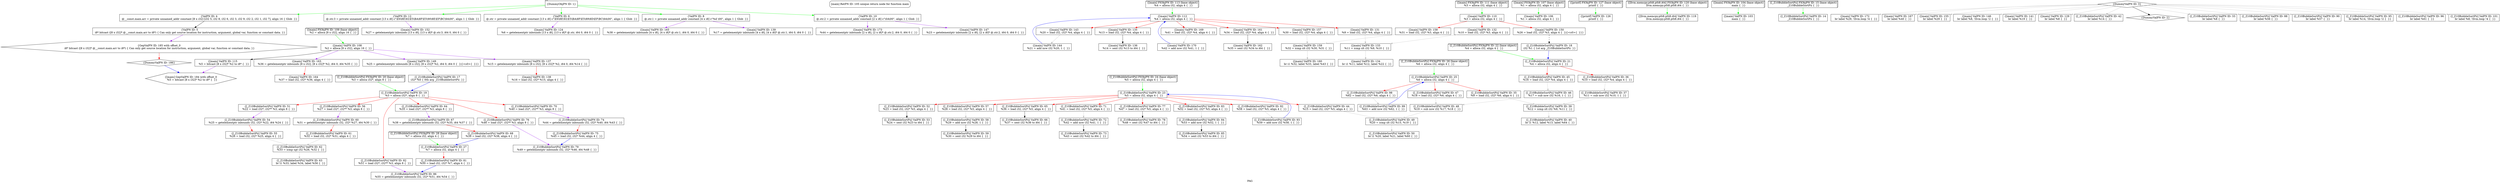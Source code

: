 digraph "PAG" {
	label="PAG";

	Node0x559198a875f0 [shape=record,shape=diamond,label="{DummyValPN ID: 186}"];
	Node0x559198a875f0 -> Node0x559198a86980[color=blue];
	Node0x559198a87110 [shape=record,shape=hexagon,label="{GepValPN ID: 185 with offset_0\n i8* bitcast ([8 x i32]* @__const.main.arr to i8*) \{ Can only get source location for instruction, argument, global var, function or constant data. \}}"];
	Node0x559198a87110 -> Node0x559198a875f0[color=red];
	Node0x559198a86980 [shape=record,shape=hexagon,label="{[main] GepValPN ID: 184 with offset_0\n   %5 = bitcast [8 x i32]* %2 to i8* \{  \}}"];
	Node0x559198a6f430 [shape=record,shape=Mrecord,label="{[main] RetPN ID: 105 unique return node for function main}"];
	Node0x559198a6f1d0 [shape=record,shape=box3d,label="{[main] FIObjPN ID: 113 (base object)\n   %4 = alloca i32, align 4 \{  \}}"];
	Node0x559198a6f1d0 -> Node0x559198a69f30[color=green];
	Node0x559198a6f030 [shape=record,shape=box3d,label="{[main] FIObjPN ID: 111 (base object)\n   %3 = alloca i32, align 4 \{  \}}"];
	Node0x559198a6f030 -> Node0x559198a69e00[color=green];
	Node0x559198a6ee90 [shape=record,shape=box3d,label="{[main] FIObjPN ID: 109 (base object)\n   %2 = alloca [8 x i32], align 16 \{  \}}"];
	Node0x559198a6ee90 -> Node0x559198a69cd0[color=green];
	Node0x559198a6ecf0 [shape=record,shape=box3d,label="{[main] FIObjPN ID: 107 (base object)\n   %1 = alloca i32, align 4 \{  \}}"];
	Node0x559198a6ecf0 -> Node0x559198a69ba0[color=green];
	Node0x559198a6eb50 [shape=record,shape=box3d,label="{[printf] FIObjPN ID: 127 (base object)\n printf \{  \}}"];
	Node0x559198a6eb50 -> Node0x559198a63120[color=green];
	Node0x559198a6e9b0 [shape=record,shape=box3d,label="{[llvm.memcpy.p0i8.p0i8.i64] FIObjPN ID: 120 (base object)\n llvm.memcpy.p0i8.p0i8.i64 \{  \}}"];
	Node0x559198a6e9b0 -> Node0x559198a62ff0[color=green];
	Node0x559198a6e810 [shape=record,shape=box3d,label="{[main] FIObjPN ID: 104 (base object)\n main \{  \}}"];
	Node0x559198a6e810 -> Node0x559198a62ec0[color=green];
	Node0x559198a6e670 [shape=record,shape=box3d,label="{[_Z10BubbleSortPii] FIObjPN ID: 22 (base object)\n   %4 = alloca i32, align 4 \{  \}}"];
	Node0x559198a6e670 -> Node0x559198a62d90[color=green];
	Node0x559198a6e4d0 [shape=record,shape=box3d,label="{[_Z10BubbleSortPii] FIObjPN ID: 24 (base object)\n   %5 = alloca i32, align 4 \{  \}}"];
	Node0x559198a6e4d0 -> Node0x559198a62c60[color=green];
	Node0x559198a6e330 [shape=record,shape=box3d,label="{[_Z10BubbleSortPii] FIObjPN ID: 26 (base object)\n   %6 = alloca i32, align 4 \{  \}}"];
	Node0x559198a6e330 -> Node0x559198a62b30[color=green];
	Node0x559198a6e190 [shape=record,shape=box3d,label="{[_Z10BubbleSortPii] FIObjPN ID: 28 (base object)\n   %7 = alloca i32, align 4 \{  \}}"];
	Node0x559198a6e190 -> Node0x559198a62a00[color=green];
	Node0x559198a6dff0 [shape=record,shape=box3d,label="{[_Z10BubbleSortPii] FIObjPN ID: 20 (base object)\n   %3 = alloca i32*, align 8 \{  \}}"];
	Node0x559198a6dff0 -> Node0x559198a62410[color=green];
	Node0x559198a6de50 [shape=record,shape=box3d,label="{[_Z10BubbleSortPii] FIObjPN ID: 15 (base object)\n _Z10BubbleSortPii \{  \}}"];
	Node0x559198a6de50 -> Node0x559198a622e0[color=green];
	Node0x559198a6d920 [shape=record,shape=box,label="{[main] ValPN ID: 172\n   br label %29, !llvm.loop !4 \{  \}}"];
	Node0x559198a6d6c0 [shape=record,shape=box,label="{[main] ValPN ID: 170\n   %42 = add nsw i32 %41, 1 \{  \}}"];
	Node0x559198a6d6c0 -> Node0x559198a69f30[color=blue];
	Node0x559198a6d590 [shape=record,shape=box,label="{[main] ValPN ID: 169\n   %41 = load i32, i32* %4, align 4 \{  \}}"];
	Node0x559198a6d590 -> Node0x559198a6d6c0[color=grey];
	Node0x559198a6d460 [shape=record,shape=box,label="{[main] ValPN ID: 167\n   br label %40 \{  \}}"];
	Node0x559198a6d200 [shape=record,shape=box,label="{[main] ValPN ID: 164\n   %37 = load i32, i32* %36, align 4 \{  \}}"];
	Node0x559198a6d0d0 [shape=record,shape=box,label="{[main] ValPN ID: 163\n   %36 = getelementptr inbounds [8 x i32], [8 x i32]* %2, i64 0, i64 %35 \{  \}}"];
	Node0x559198a6d0d0 -> Node0x559198a6d200[color=red];
	Node0x559198a6cfa0 [shape=record,shape=box,label="{[main] ValPN ID: 162\n   %35 = sext i32 %34 to i64 \{  \}}"];
	Node0x559198a6ce70 [shape=record,shape=box,label="{[main] ValPN ID: 161\n   %34 = load i32, i32* %4, align 4 \{  \}}"];
	Node0x559198a6ce70 -> Node0x559198a6cfa0[color=black];
	Node0x559198a6cd40 [shape=record,shape=box,label="{[main] ValPN ID: 160\n   br i1 %32, label %33, label %43 \{  \}}"];
	Node0x559198a6cc10 [shape=record,shape=box,label="{[main] ValPN ID: 159\n   %32 = icmp slt i32 %30, %31 \{  \}}"];
	Node0x559198a6cc10 -> Node0x559198a6cd40[color=grey];
	Node0x559198a6cae0 [shape=record,shape=box,label="{[main] ValPN ID: 158\n   %31 = load i32, i32* %3, align 4 \{  \}}"];
	Node0x559198a6cae0 -> Node0x559198a6cc10[color=grey];
	Node0x559198a6c9b0 [shape=record,shape=box,label="{[main] ValPN ID: 157\n   %30 = load i32, i32* %4, align 4 \{  \}}"];
	Node0x559198a6c9b0 -> Node0x559198a6cc10[color=grey];
	Node0x559198a6c880 [shape=record,shape=box,label="{[main] ValPN ID: 155\n   br label %29 \{  \}}"];
	Node0x559198a6c3c0 [shape=record,shape=box,label="{[main] ValPN ID: 150\n   %26 = load i32, i32* %3, align 4 \{  \}|{<s0>\{  \}}}"];
	Node0x559198a6c3c0:s0 -> Node0x559198a63bd0[color=black,style=dashed];
	Node0x559198a6c290 [shape=record,shape=box,label="{[main] ValPN ID: 149\n   %25 = getelementptr inbounds [8 x i32], [8 x i32]* %2, i64 0, i64 0 \{  \}|{<s0>\{  \}}}"];
	Node0x559198a6c290:s0 -> Node0x559198a63aa0[color=black,style=dashed];
	Node0x559198a6c030 [shape=record,shape=box,label="{[main] ValPN ID: 146\n   br label %8, !llvm.loop !2 \{  \}}"];
	Node0x559198a6bdd0 [shape=record,shape=box,label="{[main] ValPN ID: 144\n   %21 = add nsw i32 %20, 1 \{  \}}"];
	Node0x559198a6bdd0 -> Node0x559198a69f30[color=blue];
	Node0x559198a6bca0 [shape=record,shape=box,label="{[main] ValPN ID: 143\n   %20 = load i32, i32* %4, align 4 \{  \}}"];
	Node0x559198a6bca0 -> Node0x559198a6bdd0[color=grey];
	Node0x559198a6bb70 [shape=record,shape=box,label="{[main] ValPN ID: 141\n   br label %19 \{  \}}"];
	Node0x559198a6b910 [shape=record,shape=box,label="{[main] ValPN ID: 138\n   %16 = load i32, i32* %15, align 4 \{  \}}"];
	Node0x559198a6b7e0 [shape=record,shape=box,label="{[main] ValPN ID: 136\n   %14 = sext i32 %13 to i64 \{  \}}"];
	Node0x559198a6b6b0 [shape=record,shape=box,label="{[main] ValPN ID: 135\n   %13 = load i32, i32* %4, align 4 \{  \}}"];
	Node0x559198a6b6b0 -> Node0x559198a6b7e0[color=black];
	Node0x559198a6b580 [shape=record,shape=box,label="{[main] ValPN ID: 134\n   br i1 %11, label %12, label %22 \{  \}}"];
	Node0x559198a6b450 [shape=record,shape=box,label="{[main] ValPN ID: 133\n   %11 = icmp slt i32 %9, %10 \{  \}}"];
	Node0x559198a6b450 -> Node0x559198a6b580[color=grey];
	Node0x559198a6b320 [shape=record,shape=box,label="{[main] ValPN ID: 132\n   %10 = load i32, i32* %3, align 4 \{  \}}"];
	Node0x559198a6b320 -> Node0x559198a6b450[color=grey];
	Node0x559198a6b1f0 [shape=record,shape=box,label="{[main] ValPN ID: 131\n   %9 = load i32, i32* %4, align 4 \{  \}}"];
	Node0x559198a6b1f0 -> Node0x559198a6b450[color=grey];
	Node0x559198a6b0c0 [shape=record,shape=box,label="{[main] ValPN ID: 129\n   br label %8 \{  \}}"];
	Node0x559198a65260 [shape=record,shape=box,label="{[_Z10BubbleSortPii] ValPN ID: 85\n   %54 = sext i32 %53 to i64 \{  \}}"];
	Node0x559198a65130 [shape=record,shape=box,label="{[_Z10BubbleSortPii] ValPN ID: 48\n   %19 = sub nsw i32 %17, %18 \{  \}}"];
	Node0x559198a65130 -> Node0x559198a660a0[color=grey];
	Node0x559198a64ed0 [shape=record,shape=box,label="{[_Z10BubbleSortPii] ValPN ID: 46\n   %17 = sub nsw i32 %16, 1 \{  \}}"];
	Node0x559198a64ed0 -> Node0x559198a65130[color=grey];
	Node0x559198a615d0 [shape=record,shape=box,label="{[main] ValPN ID: 173\n   %44 = getelementptr inbounds [2 x i8], [2 x i8]* @.str.2, i64 0, i64 0 \{  \}}"];
	Node0x559198a64da0 [shape=record,shape=box,label="{[_Z10BubbleSortPii] ValPN ID: 45\n   %16 = load i32, i32* %4, align 4 \{  \}}"];
	Node0x559198a64da0 -> Node0x559198a64ed0[color=grey];
	Node0x559198a64b40 [shape=record,shape=box,label="{[_Z10BubbleSortPii] ValPN ID: 42\n   br label %14 \{  \}}"];
	Node0x559198a648e0 [shape=record,shape=box,label="{[_Z10BubbleSortPii] ValPN ID: 40\n   br i1 %12, label %13, label %64 \{  \}}"];
	Node0x559198a647b0 [shape=record,shape=box,label="{[_Z10BubbleSortPii] ValPN ID: 39\n   %12 = icmp slt i32 %9, %11 \{  \}}"];
	Node0x559198a647b0 -> Node0x559198a648e0[color=grey];
	Node0x559198a64680 [shape=record,shape=box,label="{[_Z10BubbleSortPii] ValPN ID: 37\n   %11 = sub nsw i32 %10, 1 \{  \}}"];
	Node0x559198a64680 -> Node0x559198a647b0[color=grey];
	Node0x559198a64550 [shape=record,shape=box,label="{[_Z10BubbleSortPii] ValPN ID: 36\n   %10 = load i32, i32* %4, align 4 \{  \}}"];
	Node0x559198a64550 -> Node0x559198a64680[color=grey];
	Node0x559198a63bd0 [shape=record,shape=box,label="{[_Z10BubbleSortPii] ValPN ID: 18\n i32 %1 \{ 1st arg _Z10BubbleSortPii  \}}"];
	Node0x559198a63bd0 -> Node0x559198a62d90[color=blue];
	Node0x559198a63aa0 [shape=record,shape=box,label="{[_Z10BubbleSortPii] ValPN ID: 17\n i32* %0 \{ 0th arg _Z10BubbleSortPii  \}}"];
	Node0x559198a63aa0 -> Node0x559198a62410[color=blue];
	Node0x559198a61700 [shape=record,shape=box,label="{[main] ValPN ID: 165\n   %38 = getelementptr inbounds [4 x i8], [4 x i8]* @.str.1, i64 0, i64 0 \{  \}}"];
	Node0x559198a62d90 [shape=record,shape=box,label="{[_Z10BubbleSortPii] ValPN ID: 21\n   %4 = alloca i32, align 4 \{  \}}"];
	Node0x559198a62d90 -> Node0x559198a64550[color=red];
	Node0x559198a62d90 -> Node0x559198a64da0[color=red];
	Node0x559198a61cf0 [shape=record,shape=box,label="{[main] ValPN ID: 139\n   %17 = getelementptr inbounds [4 x i8], [4 x i8]* @.str.1, i64 0, i64 0 \{  \}}"];
	Node0x559198a621b0 [shape=record,shape=box,label="{ValPN ID: 12\n @.str.3 = private unnamed_addr constant [13 x i8] c\"\\E6\\8E\\92\\E5\\BA\\8F\\E5\\90\\8E\\EF\\BC\\9A\\00\", align 1 \{ Glob  \}}"];
	Node0x559198a621b0 -> Node0x559198a61830[color=purple];
	Node0x559198a62c60 [shape=record,shape=box,label="{[_Z10BubbleSortPii] ValPN ID: 23\n   %5 = alloca i32, align 4 \{  \}}"];
	Node0x559198a62c60 -> Node0x559198a64c70[color=red];
	Node0x559198a62c60 -> Node0x559198a66430[color=red];
	Node0x559198a62c60 -> Node0x559198a66a20[color=red];
	Node0x559198a62c60 -> Node0x559198a67340[color=red];
	Node0x559198a62c60 -> Node0x559198a67a60[color=red];
	Node0x559198a62c60 -> Node0x559198a68180[color=red];
	Node0x559198a62c60 -> Node0x559198a688a0[color=red];
	Node0x559198a62c60 -> Node0x559198a65850[color=red];
	Node0x559198a61830 [shape=record,shape=box,label="{[main] ValPN ID: 152\n   %27 = getelementptr inbounds [13 x i8], [13 x i8]* @.str.3, i64 0, i64 0 \{  \}}"];
	Node0x559198a62b30 [shape=record,shape=box,label="{[_Z10BubbleSortPii] ValPN ID: 25\n   %6 = alloca i32, align 4 \{  \}}"];
	Node0x559198a62b30 -> Node0x559198a627a0[color=red];
	Node0x559198a62b30 -> Node0x559198a65000[color=red];
	Node0x559198a62b30 -> Node0x559198a65e40[color=red];
	Node0x559198a65000 [shape=record,shape=box,label="{[_Z10BubbleSortPii] ValPN ID: 47\n   %18 = load i32, i32* %6, align 4 \{  \}}"];
	Node0x559198a65000 -> Node0x559198a65130[color=grey];
	Node0x559198a66430 [shape=record,shape=box,label="{[_Z10BubbleSortPii] ValPN ID: 52\n   %23 = load i32, i32* %5, align 4 \{  \}}"];
	Node0x559198a66430 -> Node0x559198a66560[color=black];
	Node0x559198a60e10 [shape=record,shape=diamond,label="{DummyValPN ID: 2}"];
	Node0x559198a66560 [shape=record,shape=box,label="{[_Z10BubbleSortPii] ValPN ID: 53\n   %24 = sext i32 %23 to i64 \{  \}}"];
	Node0x559198a60f40 [shape=record,shape=diamond,label="{DummyValPN ID: 3}"];
	Node0x559198a60f40 -> Node0x559198a60e10[color=black];
	Node0x559198a60f40 -> Node0x559198a628d0[color=grey];
	Node0x559198a60f40 -> Node0x559198a64b40[color=grey];
	Node0x559198a60f40 -> Node0x559198a655f0[color=grey];
	Node0x559198a60f40 -> Node0x559198a65720[color=grey];
	Node0x559198a60f40 -> Node0x559198a65be0[color=grey];
	Node0x559198a60f40 -> Node0x559198a65d10[color=grey];
	Node0x559198a60f40 -> Node0x559198a68c30[color=grey];
	Node0x559198a60f40 -> Node0x559198a6b0c0[color=grey];
	Node0x559198a60f40 -> Node0x559198a6bb70[color=grey];
	Node0x559198a60f40 -> Node0x559198a6c030[color=grey];
	Node0x559198a60f40 -> Node0x559198a6c880[color=grey];
	Node0x559198a60f40 -> Node0x559198a6d460[color=grey];
	Node0x559198a60f40 -> Node0x559198a6d920[color=grey];
	Node0x559198a66300 [shape=record,shape=box,label="{[_Z10BubbleSortPii] ValPN ID: 51\n   %22 = load i32*, i32** %3, align 8 \{  \}}"];
	Node0x559198a66300 -> Node0x559198a66690[color=purple];
	Node0x559198a60ce0 [shape=record,shape=tab,label="{DummyObjPN ID: 1}"];
	Node0x559198a60ce0 -> Node0x559198a62540[color=green];
	Node0x559198a60ce0 -> Node0x559198a62670[color=green];
	Node0x559198a60ce0 -> Node0x559198a61f50[color=green];
	Node0x559198a60ce0 -> Node0x559198a62080[color=green];
	Node0x559198a60ce0 -> Node0x559198a621b0[color=green];
	Node0x559198a62ff0 [shape=record,shape=box,label="{[llvm.memcpy.p0i8.p0i8.i64] ValPN ID: 119\n llvm.memcpy.p0i8.p0i8.i64 \{  \}}"];
	Node0x559198a661d0 [shape=record,shape=box,label="{[_Z10BubbleSortPii] ValPN ID: 50\n   br i1 %20, label %21, label %60 \{  \}}"];
	Node0x559198a655f0 [shape=record,shape=box,label="{[_Z10BubbleSortPii] ValPN ID: 88\n   br label %56 \{  \}}"];
	Node0x559198a61960 [shape=record,shape=box,label="{[main] ValPN ID: 147\n   %23 = getelementptr inbounds [2 x i8], [2 x i8]* @.str.2, i64 0, i64 0 \{  \}}"];
	Node0x559198a62080 [shape=record,shape=box,label="{ValPN ID: 10\n @.str.2 = private unnamed_addr constant [2 x i8] c\"\\0A\\00\", align 1 \{ Glob  \}}"];
	Node0x559198a62080 -> Node0x559198a61960[color=purple];
	Node0x559198a62080 -> Node0x559198a615d0[color=purple];
	Node0x559198a61a90 [shape=record,shape=box,label="{[main] ValPN ID: 137\n   %15 = getelementptr inbounds [8 x i32], [8 x i32]* %2, i64 0, i64 %14 \{  \}}"];
	Node0x559198a61a90 -> Node0x559198a6b910[color=red];
	Node0x559198a61f50 [shape=record,shape=box,label="{ValPN ID: 8\n @.str.1 = private unnamed_addr constant [4 x i8] c\"%d \\00\", align 1 \{ Glob  \}}"];
	Node0x559198a61f50 -> Node0x559198a61cf0[color=purple];
	Node0x559198a61f50 -> Node0x559198a61700[color=purple];
	Node0x559198a63120 [shape=record,shape=box,label="{[printf] ValPN ID: 126\n printf \{  \}}"];
	Node0x559198a622e0 [shape=record,shape=box,label="{[_Z10BubbleSortPii] ValPN ID: 14\n _Z10BubbleSortPii \{  \}}"];
	Node0x559198a62410 [shape=record,shape=box,label="{[_Z10BubbleSortPii] ValPN ID: 19\n   %3 = alloca i32*, align 8 \{  \}}"];
	Node0x559198a62410 -> Node0x559198a66300[color=red];
	Node0x559198a62410 -> Node0x559198a668f0[color=red];
	Node0x559198a62410 -> Node0x559198a67210[color=red];
	Node0x559198a62410 -> Node0x559198a67930[color=red];
	Node0x559198a62410 -> Node0x559198a68050[color=red];
	Node0x559198a62410 -> Node0x559198a68770[color=red];
	Node0x559198a62540 [shape=record,shape=box,label="{ValPN ID: 4\n @__const.main.arr = private unnamed_addr constant [8 x i32] [i32 5, i32 8, i32 6, i32 3, i32 9, i32 2, i32 1, i32 7], align 16 \{ Glob  \}}"];
	Node0x559198a62540 -> Node0x559198a69220[color=black];
	Node0x559198a628d0 [shape=record,shape=box,label="{[_Z10BubbleSortPii] ValPN ID: 33\n   br label %8 \{  \}}"];
	Node0x559198a61e20 [shape=record,shape=box,label="{[main] ValPN ID: 124\n   %6 = getelementptr inbounds [13 x i8], [13 x i8]* @.str, i64 0, i64 0 \{  \}}"];
	Node0x559198a62670 [shape=record,shape=box,label="{ValPN ID: 6\n @.str = private unnamed_addr constant [13 x i8] c\"\\E6\\8E\\92\\E5\\BA\\8F\\E5\\89\\8D\\EF\\BC\\9A\\00\", align 1 \{ Glob  \}}"];
	Node0x559198a62670 -> Node0x559198a61e20[color=purple];
	Node0x559198a627a0 [shape=record,shape=box,label="{[_Z10BubbleSortPii] ValPN ID: 35\n   %9 = load i32, i32* %6, align 4 \{  \}}"];
	Node0x559198a627a0 -> Node0x559198a647b0[color=grey];
	Node0x559198a65390 [shape=record,shape=box,label="{[_Z10BubbleSortPii] ValPN ID: 86\n   %55 = getelementptr inbounds i32, i32* %51, i64 %54 \{  \}}"];
	Node0x559198a62a00 [shape=record,shape=box,label="{[_Z10BubbleSortPii] ValPN ID: 27\n   %7 = alloca i32, align 4 \{  \}}"];
	Node0x559198a62a00 -> Node0x559198a68640[color=red];
	Node0x559198a64c70 [shape=record,shape=box,label="{[_Z10BubbleSortPii] ValPN ID: 44\n   %15 = load i32, i32* %5, align 4 \{  \}}"];
	Node0x559198a64c70 -> Node0x559198a660a0[color=grey];
	Node0x559198a62ec0 [shape=record,shape=box,label="{[main] ValPN ID: 103\n main \{  \}}"];
	Node0x559198a65720 [shape=record,shape=box,label="{[_Z10BubbleSortPii] ValPN ID: 90\n   br label %57 \{  \}}"];
	Node0x559198a65850 [shape=record,shape=box,label="{[_Z10BubbleSortPii] ValPN ID: 92\n   %58 = load i32, i32* %5, align 4 \{  \}}"];
	Node0x559198a65850 -> Node0x559198a65980[color=grey];
	Node0x559198a65980 [shape=record,shape=box,label="{[_Z10BubbleSortPii] ValPN ID: 93\n   %59 = add nsw i32 %58, 1 \{  \}}"];
	Node0x559198a65980 -> Node0x559198a62c60[color=blue];
	Node0x559198a65be0 [shape=record,shape=box,label="{[_Z10BubbleSortPii] ValPN ID: 95\n   br label %14, !llvm.loop !2 \{  \}}"];
	Node0x559198a65d10 [shape=record,shape=box,label="{[_Z10BubbleSortPii] ValPN ID: 96\n   br label %61 \{  \}}"];
	Node0x559198a65e40 [shape=record,shape=box,label="{[_Z10BubbleSortPii] ValPN ID: 98\n   %62 = load i32, i32* %6, align 4 \{  \}}"];
	Node0x559198a65e40 -> Node0x559198a65f70[color=grey];
	Node0x559198a65f70 [shape=record,shape=box,label="{[_Z10BubbleSortPii] ValPN ID: 99\n   %63 = add nsw i32 %62, 1 \{  \}}"];
	Node0x559198a65f70 -> Node0x559198a62b30[color=blue];
	Node0x559198a660a0 [shape=record,shape=box,label="{[_Z10BubbleSortPii] ValPN ID: 49\n   %20 = icmp slt i32 %15, %19 \{  \}}"];
	Node0x559198a660a0 -> Node0x559198a661d0[color=grey];
	Node0x559198a66690 [shape=record,shape=box,label="{[_Z10BubbleSortPii] ValPN ID: 54\n   %25 = getelementptr inbounds i32, i32* %22, i64 %24 \{  \}}"];
	Node0x559198a66690 -> Node0x559198a667c0[color=red];
	Node0x559198a667c0 [shape=record,shape=box,label="{[_Z10BubbleSortPii] ValPN ID: 55\n   %26 = load i32, i32* %25, align 4 \{  \}}"];
	Node0x559198a667c0 -> Node0x559198a66fe0[color=grey];
	Node0x559198a668f0 [shape=record,shape=box,label="{[_Z10BubbleSortPii] ValPN ID: 56\n   %27 = load i32*, i32** %3, align 8 \{  \}}"];
	Node0x559198a668f0 -> Node0x559198a66db0[color=purple];
	Node0x559198a66a20 [shape=record,shape=box,label="{[_Z10BubbleSortPii] ValPN ID: 57\n   %28 = load i32, i32* %5, align 4 \{  \}}"];
	Node0x559198a66a20 -> Node0x559198a66b50[color=grey];
	Node0x559198a66b50 [shape=record,shape=box,label="{[_Z10BubbleSortPii] ValPN ID: 58\n   %29 = add nsw i32 %28, 1 \{  \}}"];
	Node0x559198a66b50 -> Node0x559198a66c80[color=black];
	Node0x559198a66c80 [shape=record,shape=box,label="{[_Z10BubbleSortPii] ValPN ID: 59\n   %30 = sext i32 %29 to i64 \{  \}}"];
	Node0x559198a66db0 [shape=record,shape=box,label="{[_Z10BubbleSortPii] ValPN ID: 60\n   %31 = getelementptr inbounds i32, i32* %27, i64 %30 \{  \}}"];
	Node0x559198a66db0 -> Node0x559198a66ee0[color=red];
	Node0x559198a66ee0 [shape=record,shape=box,label="{[_Z10BubbleSortPii] ValPN ID: 61\n   %32 = load i32, i32* %31, align 4 \{  \}}"];
	Node0x559198a66ee0 -> Node0x559198a66fe0[color=grey];
	Node0x559198a66fe0 [shape=record,shape=box,label="{[_Z10BubbleSortPii] ValPN ID: 62\n   %33 = icmp sgt i32 %26, %32 \{  \}}"];
	Node0x559198a66fe0 -> Node0x559198a670e0[color=grey];
	Node0x559198a670e0 [shape=record,shape=box,label="{[_Z10BubbleSortPii] ValPN ID: 63\n   br i1 %33, label %34, label %56 \{  \}}"];
	Node0x559198a67210 [shape=record,shape=box,label="{[_Z10BubbleSortPii] ValPN ID: 64\n   %35 = load i32*, i32** %3, align 8 \{  \}}"];
	Node0x559198a67210 -> Node0x559198a675a0[color=purple];
	Node0x559198a67340 [shape=record,shape=box,label="{[_Z10BubbleSortPii] ValPN ID: 65\n   %36 = load i32, i32* %5, align 4 \{  \}}"];
	Node0x559198a67340 -> Node0x559198a67470[color=black];
	Node0x559198a67470 [shape=record,shape=box,label="{[_Z10BubbleSortPii] ValPN ID: 66\n   %37 = sext i32 %36 to i64 \{  \}}"];
	Node0x559198a675a0 [shape=record,shape=box,label="{[_Z10BubbleSortPii] ValPN ID: 67\n   %38 = getelementptr inbounds i32, i32* %35, i64 %37 \{  \}}"];
	Node0x559198a675a0 -> Node0x559198a676d0[color=red];
	Node0x559198a676d0 [shape=record,shape=box,label="{[_Z10BubbleSortPii] ValPN ID: 68\n   %39 = load i32, i32* %38, align 4 \{  \}}"];
	Node0x559198a676d0 -> Node0x559198a62a00[color=blue];
	Node0x559198a67930 [shape=record,shape=box,label="{[_Z10BubbleSortPii] ValPN ID: 70\n   %40 = load i32*, i32** %3, align 8 \{  \}}"];
	Node0x559198a67930 -> Node0x559198a67df0[color=purple];
	Node0x559198a67a60 [shape=record,shape=box,label="{[_Z10BubbleSortPii] ValPN ID: 71\n   %41 = load i32, i32* %5, align 4 \{  \}}"];
	Node0x559198a67a60 -> Node0x559198a67b90[color=grey];
	Node0x559198a67b90 [shape=record,shape=box,label="{[_Z10BubbleSortPii] ValPN ID: 72\n   %42 = add nsw i32 %41, 1 \{  \}}"];
	Node0x559198a67b90 -> Node0x559198a67cc0[color=black];
	Node0x559198a67cc0 [shape=record,shape=box,label="{[_Z10BubbleSortPii] ValPN ID: 73\n   %43 = sext i32 %42 to i64 \{  \}}"];
	Node0x559198a67df0 [shape=record,shape=box,label="{[_Z10BubbleSortPii] ValPN ID: 74\n   %44 = getelementptr inbounds i32, i32* %40, i64 %43 \{  \}}"];
	Node0x559198a67df0 -> Node0x559198a67f20[color=red];
	Node0x559198a67f20 [shape=record,shape=box,label="{[_Z10BubbleSortPii] ValPN ID: 75\n   %45 = load i32, i32* %44, align 4 \{  \}}"];
	Node0x559198a67f20 -> Node0x559198a683e0[color=blue];
	Node0x559198a68050 [shape=record,shape=box,label="{[_Z10BubbleSortPii] ValPN ID: 76\n   %46 = load i32*, i32** %3, align 8 \{  \}}"];
	Node0x559198a68050 -> Node0x559198a683e0[color=purple];
	Node0x559198a68180 [shape=record,shape=box,label="{[_Z10BubbleSortPii] ValPN ID: 77\n   %47 = load i32, i32* %5, align 4 \{  \}}"];
	Node0x559198a68180 -> Node0x559198a682b0[color=black];
	Node0x559198a682b0 [shape=record,shape=box,label="{[_Z10BubbleSortPii] ValPN ID: 78\n   %48 = sext i32 %47 to i64 \{  \}}"];
	Node0x559198a683e0 [shape=record,shape=box,label="{[_Z10BubbleSortPii] ValPN ID: 79\n   %49 = getelementptr inbounds i32, i32* %46, i64 %48 \{  \}}"];
	Node0x559198a68640 [shape=record,shape=box,label="{[_Z10BubbleSortPii] ValPN ID: 81\n   %50 = load i32, i32* %7, align 4 \{  \}}"];
	Node0x559198a68640 -> Node0x559198a65390[color=blue];
	Node0x559198a68770 [shape=record,shape=box,label="{[_Z10BubbleSortPii] ValPN ID: 82\n   %51 = load i32*, i32** %3, align 8 \{  \}}"];
	Node0x559198a68770 -> Node0x559198a65390[color=purple];
	Node0x559198a688a0 [shape=record,shape=box,label="{[_Z10BubbleSortPii] ValPN ID: 83\n   %52 = load i32, i32* %5, align 4 \{  \}}"];
	Node0x559198a688a0 -> Node0x559198a689d0[color=grey];
	Node0x559198a689d0 [shape=record,shape=box,label="{[_Z10BubbleSortPii] ValPN ID: 84\n   %53 = add nsw i32 %52, 1 \{  \}}"];
	Node0x559198a689d0 -> Node0x559198a65260[color=black];
	Node0x559198a68c30 [shape=record,shape=box,label="{[_Z10BubbleSortPii] ValPN ID: 101\n   br label %8, !llvm.loop !4 \{  \}}"];
	Node0x559198a69220 [shape=record,shape=box,label="{ValPN ID: 5\n i8* bitcast ([8 x i32]* @__const.main.arr to i8*) \{ Can only get source location for instruction, argument, global var, function or constant data. \}}"];
	Node0x559198a69220 -> Node0x559198a87110[color=purple];
	Node0x559198a69ba0 [shape=record,shape=box,label="{[main] ValPN ID: 106\n   %1 = alloca i32, align 4 \{  \}}"];
	Node0x559198a69cd0 [shape=record,shape=box,label="{[main] ValPN ID: 108\n   %2 = alloca [8 x i32], align 16 \{  \}}"];
	Node0x559198a69cd0 -> Node0x559198a6a190[color=black];
	Node0x559198a69cd0 -> Node0x559198a61a90[color=purple];
	Node0x559198a69cd0 -> Node0x559198a6c290[color=purple];
	Node0x559198a69cd0 -> Node0x559198a6d0d0[color=purple];
	Node0x559198a69e00 [shape=record,shape=box,label="{[main] ValPN ID: 110\n   %3 = alloca i32, align 4 \{  \}}"];
	Node0x559198a69e00 -> Node0x559198a6b320[color=red];
	Node0x559198a69e00 -> Node0x559198a6c3c0[color=red];
	Node0x559198a69e00 -> Node0x559198a6cae0[color=red];
	Node0x559198a69f30 [shape=record,shape=box,label="{[main] ValPN ID: 112\n   %4 = alloca i32, align 4 \{  \}}"];
	Node0x559198a69f30 -> Node0x559198a6b1f0[color=red];
	Node0x559198a69f30 -> Node0x559198a6b6b0[color=red];
	Node0x559198a69f30 -> Node0x559198a6bca0[color=red];
	Node0x559198a69f30 -> Node0x559198a6c9b0[color=red];
	Node0x559198a69f30 -> Node0x559198a6ce70[color=red];
	Node0x559198a69f30 -> Node0x559198a6d590[color=red];
	Node0x559198a6a190 [shape=record,shape=box,label="{[main] ValPN ID: 115\n   %5 = bitcast [8 x i32]* %2 to i8* \{  \}}"];
	Node0x559198a6a190 -> Node0x559198a86980[color=purple];
}
